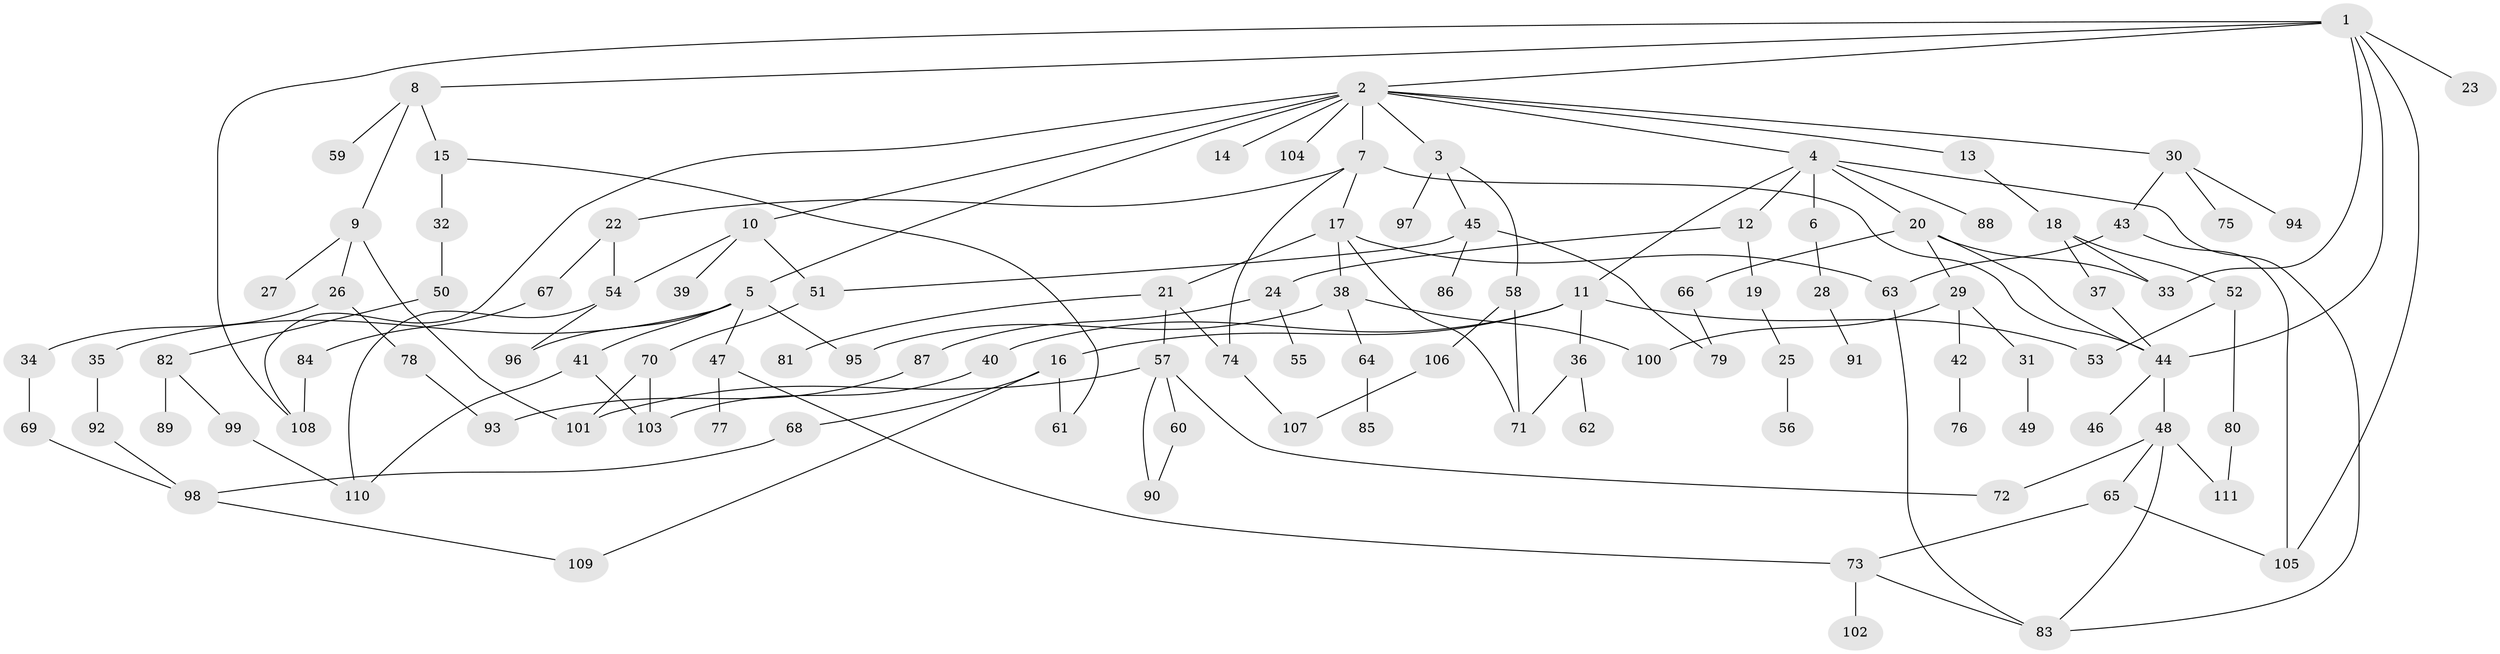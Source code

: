 // coarse degree distribution, {7: 0.05194805194805195, 11: 0.012987012987012988, 4: 0.14285714285714285, 6: 0.06493506493506493, 2: 0.2597402597402597, 3: 0.2077922077922078, 1: 0.24675324675324675, 8: 0.012987012987012988}
// Generated by graph-tools (version 1.1) at 2025/17/03/04/25 18:17:05]
// undirected, 111 vertices, 149 edges
graph export_dot {
graph [start="1"]
  node [color=gray90,style=filled];
  1;
  2;
  3;
  4;
  5;
  6;
  7;
  8;
  9;
  10;
  11;
  12;
  13;
  14;
  15;
  16;
  17;
  18;
  19;
  20;
  21;
  22;
  23;
  24;
  25;
  26;
  27;
  28;
  29;
  30;
  31;
  32;
  33;
  34;
  35;
  36;
  37;
  38;
  39;
  40;
  41;
  42;
  43;
  44;
  45;
  46;
  47;
  48;
  49;
  50;
  51;
  52;
  53;
  54;
  55;
  56;
  57;
  58;
  59;
  60;
  61;
  62;
  63;
  64;
  65;
  66;
  67;
  68;
  69;
  70;
  71;
  72;
  73;
  74;
  75;
  76;
  77;
  78;
  79;
  80;
  81;
  82;
  83;
  84;
  85;
  86;
  87;
  88;
  89;
  90;
  91;
  92;
  93;
  94;
  95;
  96;
  97;
  98;
  99;
  100;
  101;
  102;
  103;
  104;
  105;
  106;
  107;
  108;
  109;
  110;
  111;
  1 -- 2;
  1 -- 8;
  1 -- 23;
  1 -- 33;
  1 -- 105;
  1 -- 108;
  1 -- 44;
  2 -- 3;
  2 -- 4;
  2 -- 5;
  2 -- 7;
  2 -- 10;
  2 -- 13;
  2 -- 14;
  2 -- 30;
  2 -- 104;
  2 -- 108;
  3 -- 45;
  3 -- 58;
  3 -- 97;
  4 -- 6;
  4 -- 11;
  4 -- 12;
  4 -- 20;
  4 -- 88;
  4 -- 83;
  5 -- 35;
  5 -- 41;
  5 -- 47;
  5 -- 96;
  5 -- 95;
  6 -- 28;
  7 -- 17;
  7 -- 22;
  7 -- 44;
  7 -- 74;
  8 -- 9;
  8 -- 15;
  8 -- 59;
  9 -- 26;
  9 -- 27;
  9 -- 101;
  10 -- 39;
  10 -- 51;
  10 -- 54;
  11 -- 16;
  11 -- 36;
  11 -- 40;
  11 -- 53;
  12 -- 19;
  12 -- 24;
  13 -- 18;
  15 -- 32;
  15 -- 61;
  16 -- 61;
  16 -- 68;
  16 -- 109;
  17 -- 21;
  17 -- 38;
  17 -- 63;
  17 -- 71;
  18 -- 37;
  18 -- 52;
  18 -- 33;
  19 -- 25;
  20 -- 29;
  20 -- 66;
  20 -- 44;
  20 -- 33;
  21 -- 57;
  21 -- 74;
  21 -- 81;
  22 -- 54;
  22 -- 67;
  24 -- 55;
  24 -- 87;
  25 -- 56;
  26 -- 34;
  26 -- 78;
  28 -- 91;
  29 -- 31;
  29 -- 42;
  29 -- 100;
  30 -- 43;
  30 -- 75;
  30 -- 94;
  31 -- 49;
  32 -- 50;
  34 -- 69;
  35 -- 92;
  36 -- 62;
  36 -- 71;
  37 -- 44;
  38 -- 64;
  38 -- 95;
  38 -- 100;
  40 -- 103;
  41 -- 110;
  41 -- 103;
  42 -- 76;
  43 -- 105;
  43 -- 63;
  44 -- 46;
  44 -- 48;
  45 -- 51;
  45 -- 86;
  45 -- 79;
  47 -- 77;
  47 -- 73;
  48 -- 65;
  48 -- 72;
  48 -- 83;
  48 -- 111;
  50 -- 82;
  51 -- 70;
  52 -- 80;
  52 -- 53;
  54 -- 96;
  54 -- 110;
  57 -- 60;
  57 -- 72;
  57 -- 101;
  57 -- 90;
  58 -- 106;
  58 -- 71;
  60 -- 90;
  63 -- 83;
  64 -- 85;
  65 -- 73;
  65 -- 105;
  66 -- 79;
  67 -- 84;
  68 -- 98;
  69 -- 98;
  70 -- 103;
  70 -- 101;
  73 -- 83;
  73 -- 102;
  74 -- 107;
  78 -- 93;
  80 -- 111;
  82 -- 89;
  82 -- 99;
  84 -- 108;
  87 -- 93;
  92 -- 98;
  98 -- 109;
  99 -- 110;
  106 -- 107;
}
